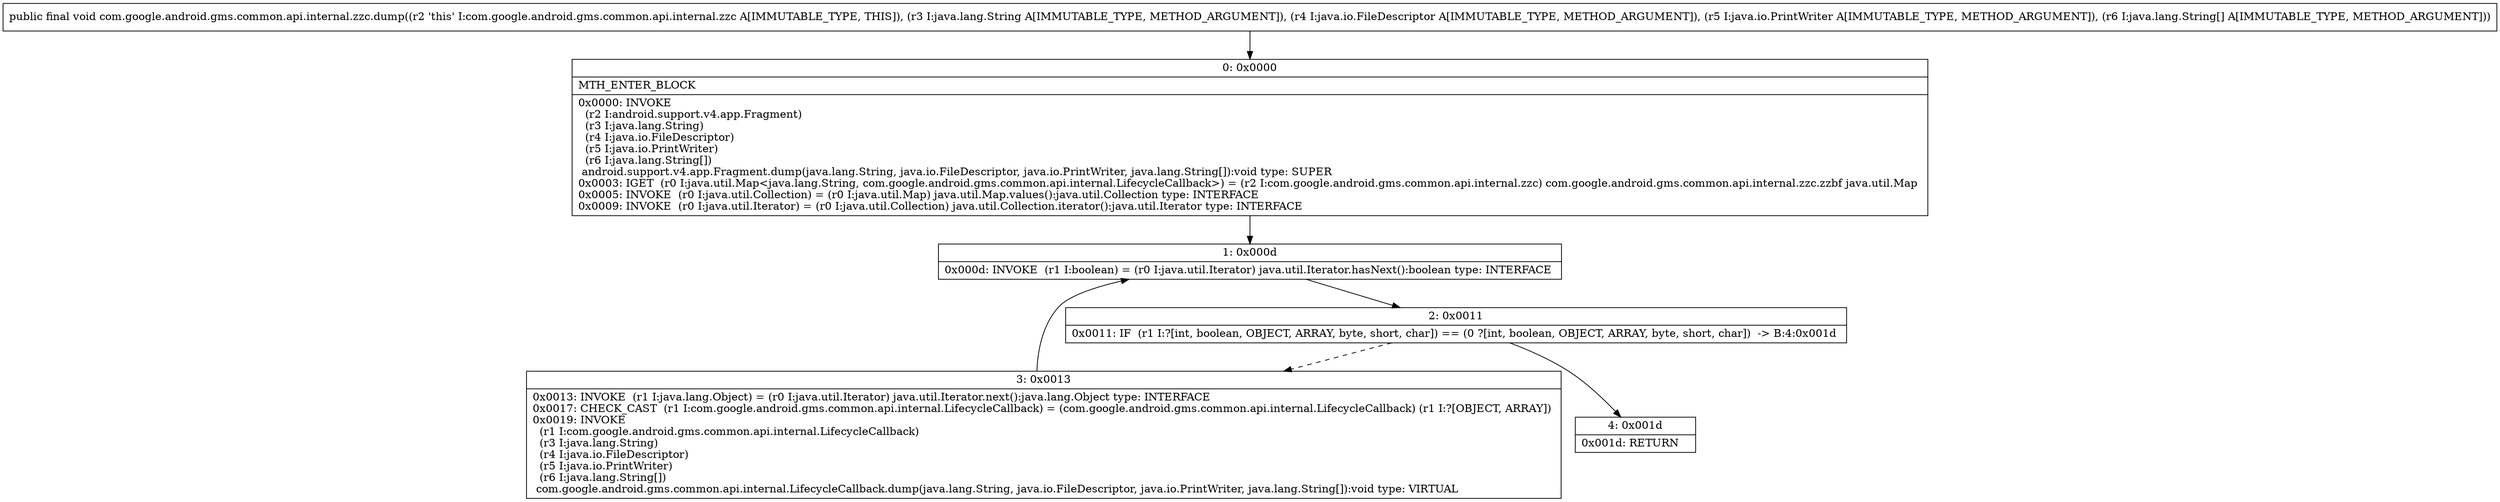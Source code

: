 digraph "CFG forcom.google.android.gms.common.api.internal.zzc.dump(Ljava\/lang\/String;Ljava\/io\/FileDescriptor;Ljava\/io\/PrintWriter;[Ljava\/lang\/String;)V" {
Node_0 [shape=record,label="{0\:\ 0x0000|MTH_ENTER_BLOCK\l|0x0000: INVOKE  \l  (r2 I:android.support.v4.app.Fragment)\l  (r3 I:java.lang.String)\l  (r4 I:java.io.FileDescriptor)\l  (r5 I:java.io.PrintWriter)\l  (r6 I:java.lang.String[])\l android.support.v4.app.Fragment.dump(java.lang.String, java.io.FileDescriptor, java.io.PrintWriter, java.lang.String[]):void type: SUPER \l0x0003: IGET  (r0 I:java.util.Map\<java.lang.String, com.google.android.gms.common.api.internal.LifecycleCallback\>) = (r2 I:com.google.android.gms.common.api.internal.zzc) com.google.android.gms.common.api.internal.zzc.zzbf java.util.Map \l0x0005: INVOKE  (r0 I:java.util.Collection) = (r0 I:java.util.Map) java.util.Map.values():java.util.Collection type: INTERFACE \l0x0009: INVOKE  (r0 I:java.util.Iterator) = (r0 I:java.util.Collection) java.util.Collection.iterator():java.util.Iterator type: INTERFACE \l}"];
Node_1 [shape=record,label="{1\:\ 0x000d|0x000d: INVOKE  (r1 I:boolean) = (r0 I:java.util.Iterator) java.util.Iterator.hasNext():boolean type: INTERFACE \l}"];
Node_2 [shape=record,label="{2\:\ 0x0011|0x0011: IF  (r1 I:?[int, boolean, OBJECT, ARRAY, byte, short, char]) == (0 ?[int, boolean, OBJECT, ARRAY, byte, short, char])  \-\> B:4:0x001d \l}"];
Node_3 [shape=record,label="{3\:\ 0x0013|0x0013: INVOKE  (r1 I:java.lang.Object) = (r0 I:java.util.Iterator) java.util.Iterator.next():java.lang.Object type: INTERFACE \l0x0017: CHECK_CAST  (r1 I:com.google.android.gms.common.api.internal.LifecycleCallback) = (com.google.android.gms.common.api.internal.LifecycleCallback) (r1 I:?[OBJECT, ARRAY]) \l0x0019: INVOKE  \l  (r1 I:com.google.android.gms.common.api.internal.LifecycleCallback)\l  (r3 I:java.lang.String)\l  (r4 I:java.io.FileDescriptor)\l  (r5 I:java.io.PrintWriter)\l  (r6 I:java.lang.String[])\l com.google.android.gms.common.api.internal.LifecycleCallback.dump(java.lang.String, java.io.FileDescriptor, java.io.PrintWriter, java.lang.String[]):void type: VIRTUAL \l}"];
Node_4 [shape=record,label="{4\:\ 0x001d|0x001d: RETURN   \l}"];
MethodNode[shape=record,label="{public final void com.google.android.gms.common.api.internal.zzc.dump((r2 'this' I:com.google.android.gms.common.api.internal.zzc A[IMMUTABLE_TYPE, THIS]), (r3 I:java.lang.String A[IMMUTABLE_TYPE, METHOD_ARGUMENT]), (r4 I:java.io.FileDescriptor A[IMMUTABLE_TYPE, METHOD_ARGUMENT]), (r5 I:java.io.PrintWriter A[IMMUTABLE_TYPE, METHOD_ARGUMENT]), (r6 I:java.lang.String[] A[IMMUTABLE_TYPE, METHOD_ARGUMENT])) }"];
MethodNode -> Node_0;
Node_0 -> Node_1;
Node_1 -> Node_2;
Node_2 -> Node_3[style=dashed];
Node_2 -> Node_4;
Node_3 -> Node_1;
}

